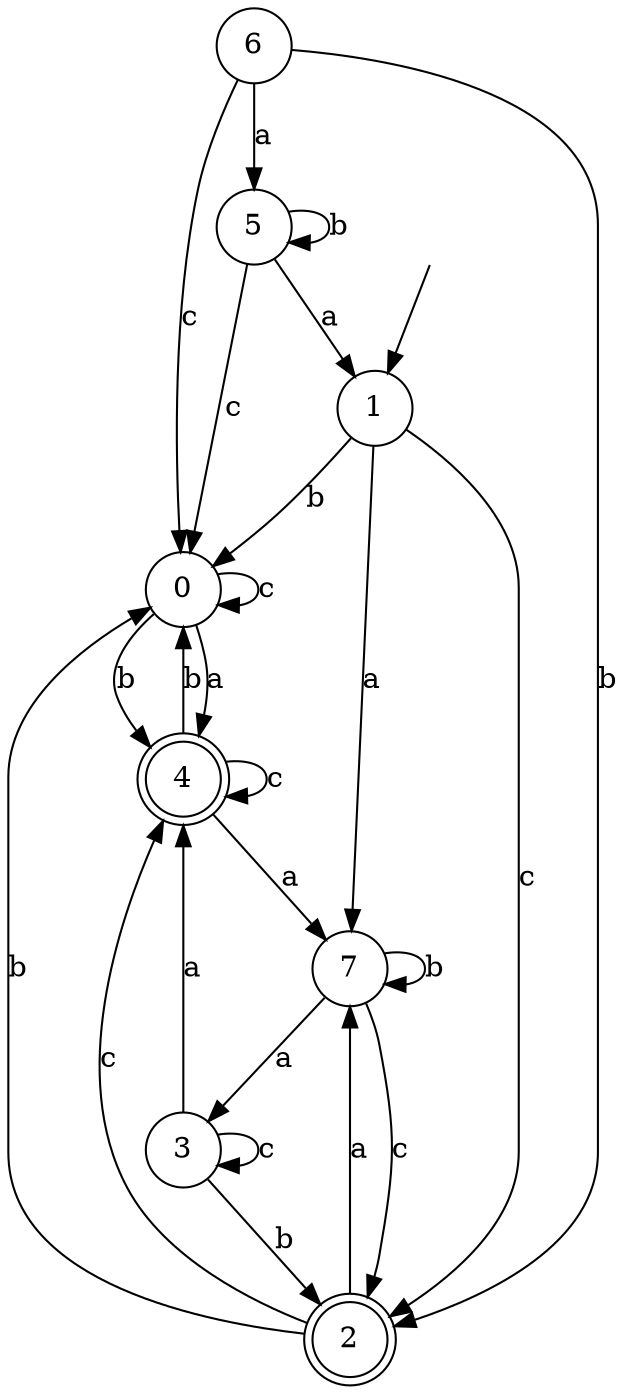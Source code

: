 digraph g {
__start [label=""shape=none]
	1[shape="circle" label="1"]
	0[shape="circle" label="0"]
	2[shape="doublecircle" label="2"]
	3[shape="circle" label="3"]
	4[shape="doublecircle" label="4"]
	5[shape="circle" label="5"]
	6[shape="circle" label="6"]
	7[shape="circle" label="7"]

__start -> 1
	0 -> 4 [label="a"]
	0 -> 4 [label="b"]
	0 -> 0 [label="c"]
	1 -> 7 [label="a"]
	1 -> 0 [label="b"]
	1 -> 2 [label="c"]
	2 -> 7 [label="a"]
	2 -> 0 [label="b"]
	2 -> 4 [label="c"]
	3 -> 4 [label="a"]
	3 -> 2 [label="b"]
	3 -> 3 [label="c"]
	4 -> 7 [label="a"]
	4 -> 0 [label="b"]
	4 -> 4 [label="c"]
	5 -> 1 [label="a"]
	5 -> 5 [label="b"]
	5 -> 0 [label="c"]
	6 -> 5 [label="a"]
	6 -> 2 [label="b"]
	6 -> 0 [label="c"]
	7 -> 3 [label="a"]
	7 -> 7 [label="b"]
	7 -> 2 [label="c"]
}
